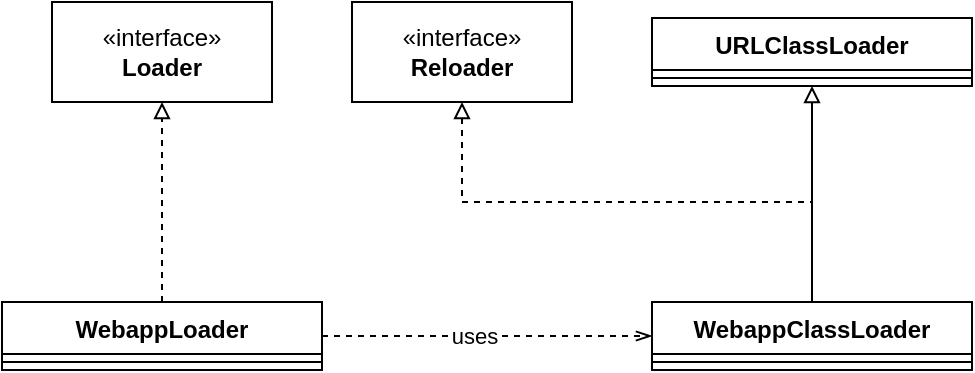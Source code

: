<mxfile version="21.7.4" type="github">
  <diagram name="Page-1" id="erAtQDl_8JYRBwKJXeQl">
    <mxGraphModel dx="1050" dy="574" grid="1" gridSize="10" guides="1" tooltips="1" connect="1" arrows="1" fold="1" page="1" pageScale="1" pageWidth="583" pageHeight="827" math="0" shadow="0">
      <root>
        <mxCell id="0" />
        <mxCell id="1" parent="0" />
        <mxCell id="t0AGAHi7mm0p3O3jNCSY-1" value="«interface»&lt;br&gt;&lt;b&gt;Loader&lt;/b&gt;" style="html=1;whiteSpace=wrap;" vertex="1" parent="1">
          <mxGeometry x="50" y="30" width="110" height="50" as="geometry" />
        </mxCell>
        <mxCell id="t0AGAHi7mm0p3O3jNCSY-6" style="edgeStyle=orthogonalEdgeStyle;rounded=0;orthogonalLoop=1;jettySize=auto;html=1;exitX=0.5;exitY=0;exitDx=0;exitDy=0;entryX=0.5;entryY=1;entryDx=0;entryDy=0;dashed=1;endArrow=block;endFill=0;" edge="1" parent="1" source="t0AGAHi7mm0p3O3jNCSY-2" target="t0AGAHi7mm0p3O3jNCSY-1">
          <mxGeometry relative="1" as="geometry" />
        </mxCell>
        <mxCell id="t0AGAHi7mm0p3O3jNCSY-16" style="edgeStyle=orthogonalEdgeStyle;rounded=0;orthogonalLoop=1;jettySize=auto;html=1;exitX=1;exitY=0.5;exitDx=0;exitDy=0;entryX=0;entryY=0.5;entryDx=0;entryDy=0;dashed=1;endArrow=openThin;endFill=0;" edge="1" parent="1" source="t0AGAHi7mm0p3O3jNCSY-2" target="t0AGAHi7mm0p3O3jNCSY-11">
          <mxGeometry relative="1" as="geometry">
            <mxPoint x="350" y="199" as="targetPoint" />
          </mxGeometry>
        </mxCell>
        <mxCell id="t0AGAHi7mm0p3O3jNCSY-17" value="uses" style="edgeLabel;html=1;align=center;verticalAlign=middle;resizable=0;points=[];" vertex="1" connectable="0" parent="t0AGAHi7mm0p3O3jNCSY-16">
          <mxGeometry x="-0.474" relative="1" as="geometry">
            <mxPoint x="32" as="offset" />
          </mxGeometry>
        </mxCell>
        <mxCell id="t0AGAHi7mm0p3O3jNCSY-2" value="WebappLoader" style="swimlane;fontStyle=1;align=center;verticalAlign=top;childLayout=stackLayout;horizontal=1;startSize=26;horizontalStack=0;resizeParent=1;resizeParentMax=0;resizeLast=0;collapsible=1;marginBottom=0;whiteSpace=wrap;html=1;" vertex="1" parent="1">
          <mxGeometry x="25" y="180" width="160" height="34" as="geometry" />
        </mxCell>
        <mxCell id="t0AGAHi7mm0p3O3jNCSY-4" value="" style="line;strokeWidth=1;fillColor=none;align=left;verticalAlign=middle;spacingTop=-1;spacingLeft=3;spacingRight=3;rotatable=0;labelPosition=right;points=[];portConstraint=eastwest;strokeColor=inherit;" vertex="1" parent="t0AGAHi7mm0p3O3jNCSY-2">
          <mxGeometry y="26" width="160" height="8" as="geometry" />
        </mxCell>
        <mxCell id="t0AGAHi7mm0p3O3jNCSY-7" value="URLClassLoader" style="swimlane;fontStyle=1;align=center;verticalAlign=top;childLayout=stackLayout;horizontal=1;startSize=26;horizontalStack=0;resizeParent=1;resizeParentMax=0;resizeLast=0;collapsible=1;marginBottom=0;whiteSpace=wrap;html=1;" vertex="1" parent="1">
          <mxGeometry x="350" y="38" width="160" height="34" as="geometry" />
        </mxCell>
        <mxCell id="t0AGAHi7mm0p3O3jNCSY-9" value="" style="line;strokeWidth=1;fillColor=none;align=left;verticalAlign=middle;spacingTop=-1;spacingLeft=3;spacingRight=3;rotatable=0;labelPosition=right;points=[];portConstraint=eastwest;strokeColor=inherit;" vertex="1" parent="t0AGAHi7mm0p3O3jNCSY-7">
          <mxGeometry y="26" width="160" height="8" as="geometry" />
        </mxCell>
        <mxCell id="t0AGAHi7mm0p3O3jNCSY-15" style="edgeStyle=orthogonalEdgeStyle;rounded=0;orthogonalLoop=1;jettySize=auto;html=1;exitX=0.5;exitY=0;exitDx=0;exitDy=0;entryX=0.5;entryY=1;entryDx=0;entryDy=0;endArrow=block;endFill=0;" edge="1" parent="1" source="t0AGAHi7mm0p3O3jNCSY-11" target="t0AGAHi7mm0p3O3jNCSY-7">
          <mxGeometry relative="1" as="geometry" />
        </mxCell>
        <mxCell id="t0AGAHi7mm0p3O3jNCSY-19" style="edgeStyle=orthogonalEdgeStyle;rounded=0;orthogonalLoop=1;jettySize=auto;html=1;exitX=0.5;exitY=0;exitDx=0;exitDy=0;entryX=0.5;entryY=1;entryDx=0;entryDy=0;dashed=1;endArrow=block;endFill=0;" edge="1" parent="1" source="t0AGAHi7mm0p3O3jNCSY-11" target="t0AGAHi7mm0p3O3jNCSY-18">
          <mxGeometry relative="1" as="geometry" />
        </mxCell>
        <mxCell id="t0AGAHi7mm0p3O3jNCSY-11" value="WebappClassLoader" style="swimlane;fontStyle=1;align=center;verticalAlign=top;childLayout=stackLayout;horizontal=1;startSize=26;horizontalStack=0;resizeParent=1;resizeParentMax=0;resizeLast=0;collapsible=1;marginBottom=0;whiteSpace=wrap;html=1;" vertex="1" parent="1">
          <mxGeometry x="350" y="180" width="160" height="34" as="geometry" />
        </mxCell>
        <mxCell id="t0AGAHi7mm0p3O3jNCSY-13" value="" style="line;strokeWidth=1;fillColor=none;align=left;verticalAlign=middle;spacingTop=-1;spacingLeft=3;spacingRight=3;rotatable=0;labelPosition=right;points=[];portConstraint=eastwest;strokeColor=inherit;" vertex="1" parent="t0AGAHi7mm0p3O3jNCSY-11">
          <mxGeometry y="26" width="160" height="8" as="geometry" />
        </mxCell>
        <mxCell id="t0AGAHi7mm0p3O3jNCSY-18" value="«interface»&lt;br&gt;&lt;b&gt;Reloader&lt;/b&gt;" style="html=1;whiteSpace=wrap;" vertex="1" parent="1">
          <mxGeometry x="200" y="30" width="110" height="50" as="geometry" />
        </mxCell>
      </root>
    </mxGraphModel>
  </diagram>
</mxfile>
